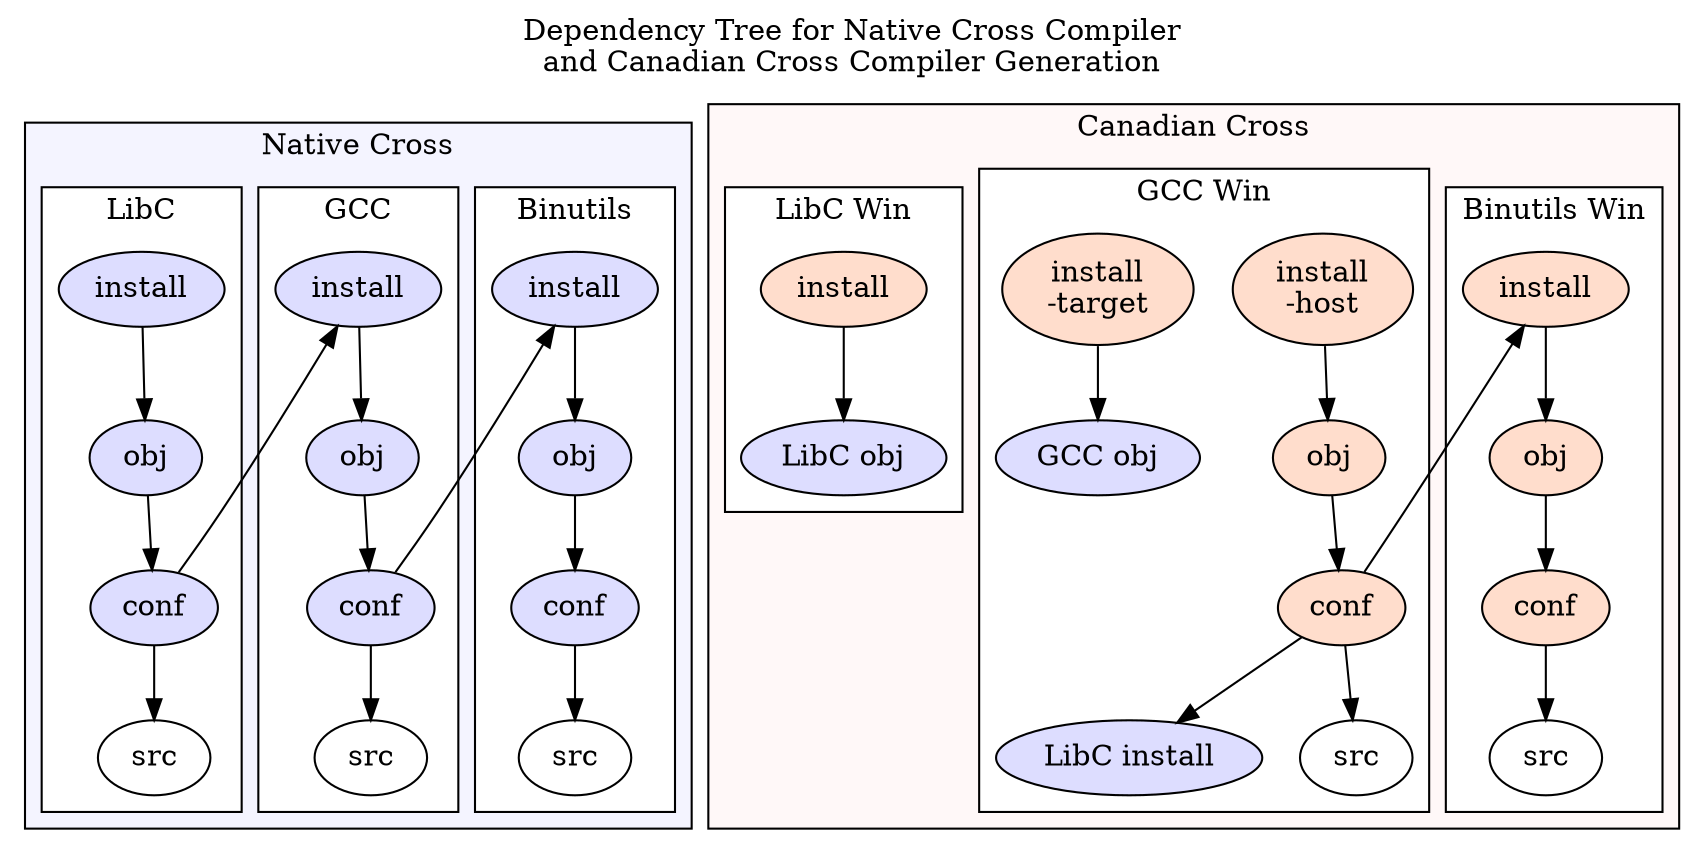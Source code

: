digraph
{
    label = "Dependency Tree for Native Cross Compiler\nand Canadian Cross Compiler Generation"
    labelloc = top;

    newrank = true;
    rankdir = TB;

    node [style="filled"; fillcolor="white"];
    //beautify = true;

    subgraph cluster_host
    {
        label = "Native Cross";
        bgcolor = "#f4f4ff";

        subgraph cluster_bin
        {
            label = "Binutils";
            bgcolor = "white";
            bin_i [label="install", fillcolor="#ddddff"];
            bin_o[label="obj", fillcolor="#ddddff"];
            bin_c[label="conf", fillcolor="#ddddff"];
            bin_s[label="src"];
            bin_i -> bin_o -> bin_c -> bin_s;
        }

        subgraph cluster_gcc
        {
            label = "GCC";
            bgcolor = "white";
            gcc_i [label="install", fillcolor="#ddddff"];
            gcc_o[label="obj", fillcolor="#ddddff"];
            gcc_c[label="conf", fillcolor="#ddddff"];
            gcc_s[label="src"];
            gcc_i -> gcc_o -> gcc_c -> gcc_s;
        }

        subgraph cluster_libc
        {
            label = "LibC";
            bgcolor = "white";
            libc_i [label="install", fillcolor="#ddddff"];
            libc_o[label="obj", fillcolor="#ddddff"];
            libc_c[label="conf", fillcolor="#ddddff"];
            libc_s[label="src"];
            libc_i -> libc_o -> libc_c -> libc_s;
        }

        { rank=same; bin_i; gcc_i; libc_i; }
    }
    gcc_c -> bin_i;
    libc_c -> gcc_i;

    subgraph cluster_canadian
    {
        label = "Canadian Cross";
        bgcolor = "#fff8f8";

        subgraph cluster_binW
        {
            label = "Binutils Win";
            bgcolor = "white";
            binW_i [label="install"; fillcolor="#ffddcc"];
            binW_o[label="obj"; fillcolor="#ffddcc"];
            binW_c[label="conf"; fillcolor="#ffddcc"];
            binW_s[label="src"];
            binW_i -> binW_o -> binW_c -> binW_s;
        }

        subgraph cluster_gccW
        {
            label = "GCC Win";
            bgcolor = "white";
            gccW_ih [label="install\n-host"; fillcolor="#ffddcc"];
            gccW_it [label="install\n-target"; fillcolor="#ffddcc"];
            gcc_o_x [label="GCC obj", fillcolor="#ddddff"];
            libc_i_x [label="LibC install", fillcolor="#ddddff"];
            gccW_o[label="obj"; fillcolor="#ffddcc"];
            gccW_c[label="conf"; fillcolor="#ffddcc"];
            gccW_s[label="src"];
            gccW_ih -> gccW_o -> gccW_c -> gccW_s;
        }

        { rank=same; binW_i; gccW_ih; gccW_it; libcW_i; }

        gccW_c -> binW_i;
        gccW_c -> libc_i_x;
        gccW_it -> gcc_o_x;

        subgraph cluster_libcW
        {
            label = "LibC Win";
            bgcolor = "white";
            libcW_i [label="install"; fillcolor="#ffddcc"];
            libc_o_x [label="LibC obj", fillcolor="#ddddff"];
        }
    }
    libcW_i -> libc_o_x;
}
